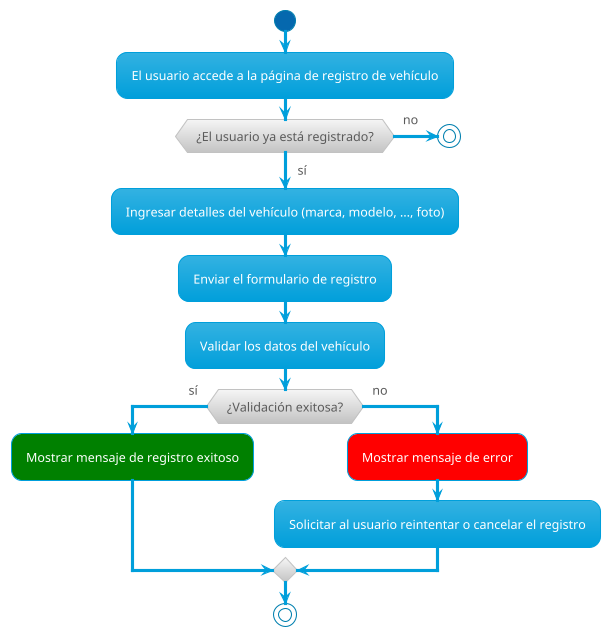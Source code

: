 @startuml Activity Diagram RF02 - Registro de vehículo
!theme bluegray

start

:El usuario accede a la página de registro de vehículo;

if (¿El usuario ya está registrado?) then (sí)
    :Ingresar detalles del vehículo (marca, modelo, ..., foto);
    :Enviar el formulario de registro;
    :Validar los datos del vehículo;
    if (¿Validación exitosa?) then (sí)
        #green:Mostrar mensaje de registro exitoso;
    else (no)
        #red:Mostrar mensaje de error;
        :Solicitar al usuario reintentar o cancelar el registro;
    endif
else (no)
    stop
endif

stop

@enduml